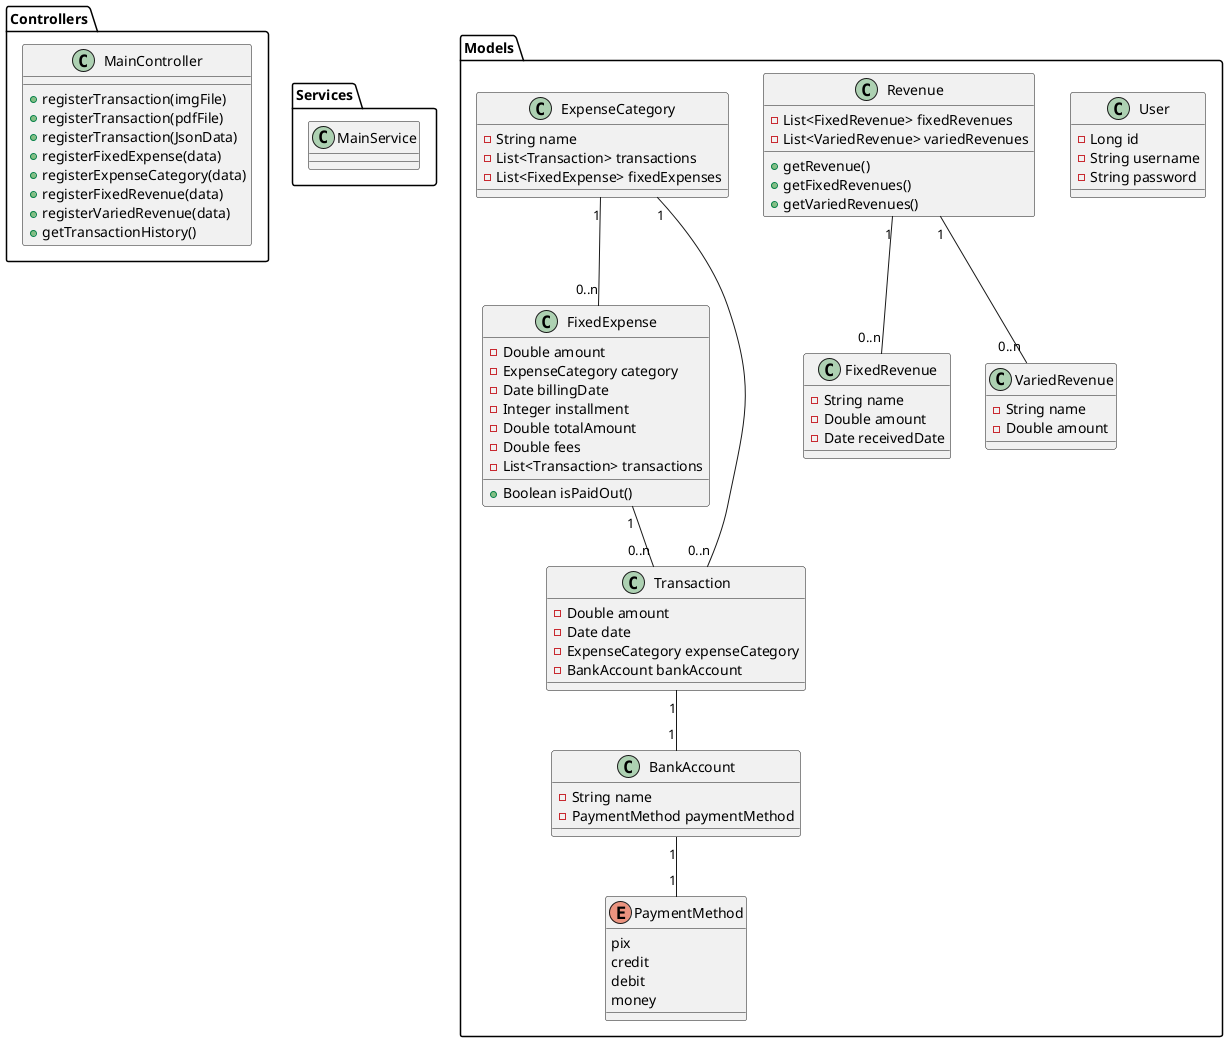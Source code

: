 @startuml
    
    Package "Controllers"{
        class MainController{
            + registerTransaction(imgFile)
            + registerTransaction(pdfFile)
            + registerTransaction(JsonData)
            + registerFixedExpense(data)
            + registerExpenseCategory(data)
            + registerFixedRevenue(data)
            + registerVariedRevenue(data)
            + getTransactionHistory()

        }
    }

    Package "Services"{
        class MainService{
            
        }
    }

    Package "Models"{
        class User {
            -Long id
            -String username
            -String password
        }

        class Revenue{
            -List<FixedRevenue> fixedRevenues
            -List<VariedRevenue> variedRevenues

            + getRevenue()
            + getFixedRevenues()
            +getVariedRevenues()
        }

        class FixedRevenue {
            - String name
            - Double amount
            - Date receivedDate
        }
        class VariedRevenue {
            - String name
            - Double amount
        }
        class ExpenseCategory{
            - String name
            -List<Transaction> transactions
            -List<FixedExpense> fixedExpenses
        }
        class FixedExpense{
            -Double amount
            -ExpenseCategory category
            -Date billingDate
            -Integer installment
            -Double totalAmount
            -Double fees
            -List<Transaction> transactions

            +Boolean isPaidOut()
        }
        class Transaction{
            -Double amount  
            -Date date
            -ExpenseCategory expenseCategory
            -BankAccount bankAccount
        }
        class BankAccount{
            - String name
            - PaymentMethod paymentMethod
        }
        enum PaymentMethod{
            pix
            credit
            debit
            money
        }
    }

    ExpenseCategory "1" -- "0..n" FixedExpense
    FixedExpense "1" -- "0..n" Transaction
    ExpenseCategory "1" -- "0..n" Transaction
    Transaction "1" -- "1" BankAccount
    BankAccount "1" -- "1" PaymentMethod
    Revenue "1" -- "0..n" FixedRevenue
    Revenue "1" -- "0..n" VariedRevenue

@enduml
